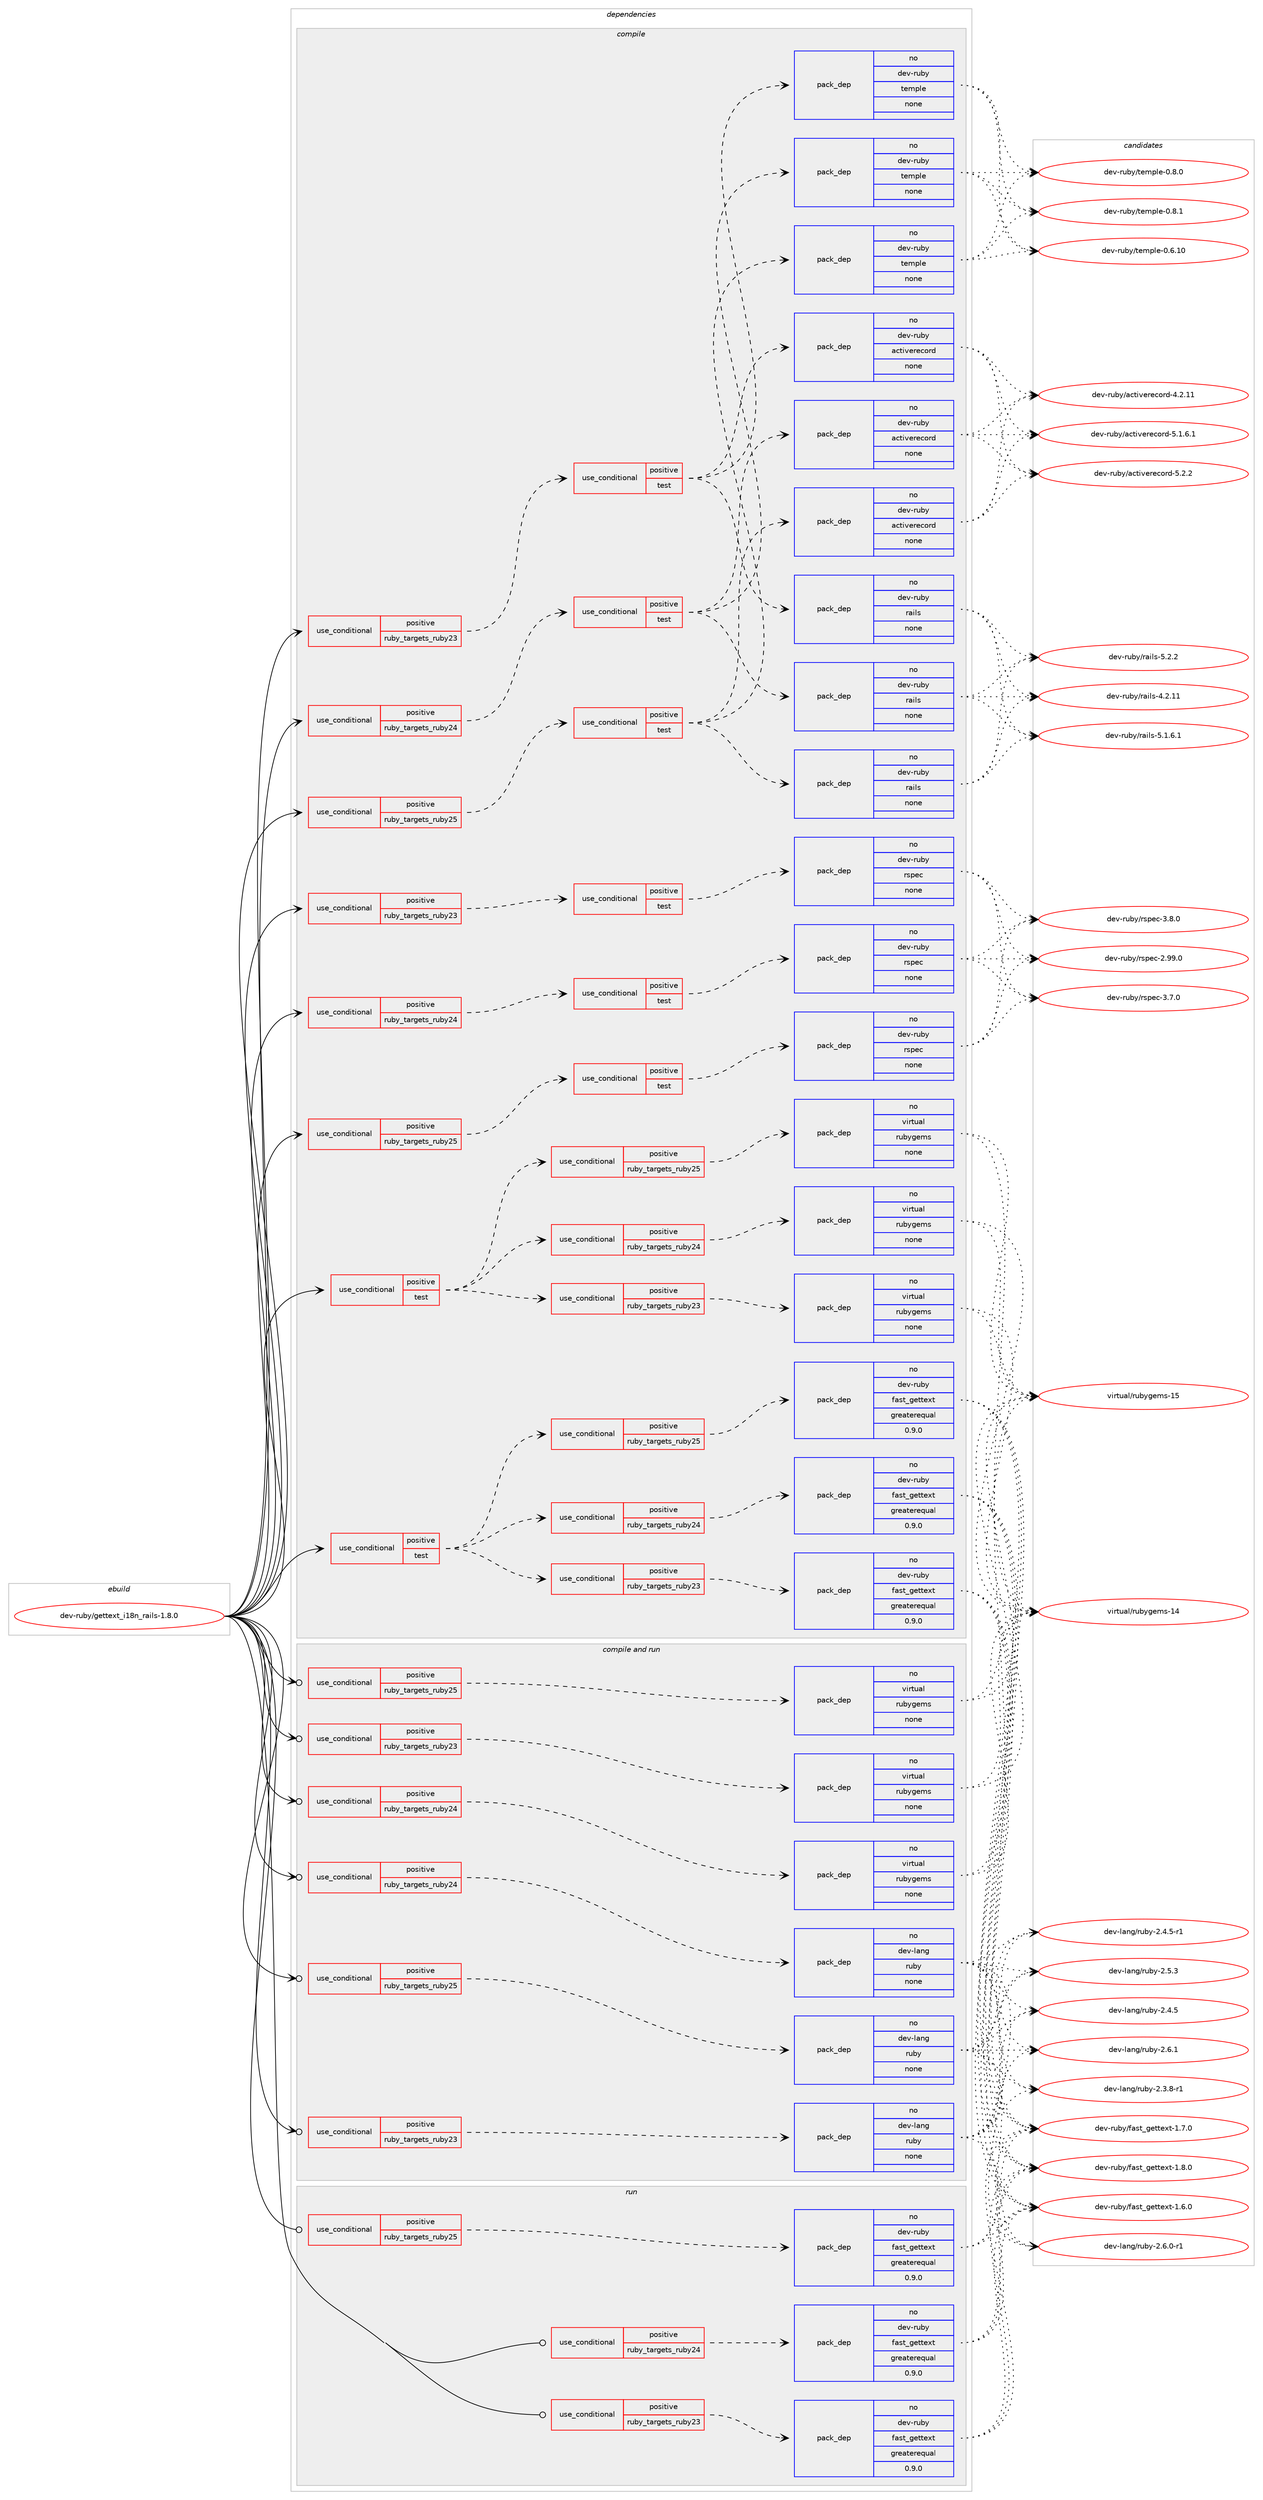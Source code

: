 digraph prolog {

# *************
# Graph options
# *************

newrank=true;
concentrate=true;
compound=true;
graph [rankdir=LR,fontname=Helvetica,fontsize=10,ranksep=1.5];#, ranksep=2.5, nodesep=0.2];
edge  [arrowhead=vee];
node  [fontname=Helvetica,fontsize=10];

# **********
# The ebuild
# **********

subgraph cluster_leftcol {
color=gray;
rank=same;
label=<<i>ebuild</i>>;
id [label="dev-ruby/gettext_i18n_rails-1.8.0", color=red, width=4, href="../dev-ruby/gettext_i18n_rails-1.8.0.svg"];
}

# ****************
# The dependencies
# ****************

subgraph cluster_midcol {
color=gray;
label=<<i>dependencies</i>>;
subgraph cluster_compile {
fillcolor="#eeeeee";
style=filled;
label=<<i>compile</i>>;
subgraph cond400701 {
dependency1495048 [label=<<TABLE BORDER="0" CELLBORDER="1" CELLSPACING="0" CELLPADDING="4"><TR><TD ROWSPAN="3" CELLPADDING="10">use_conditional</TD></TR><TR><TD>positive</TD></TR><TR><TD>ruby_targets_ruby23</TD></TR></TABLE>>, shape=none, color=red];
subgraph cond400702 {
dependency1495049 [label=<<TABLE BORDER="0" CELLBORDER="1" CELLSPACING="0" CELLPADDING="4"><TR><TD ROWSPAN="3" CELLPADDING="10">use_conditional</TD></TR><TR><TD>positive</TD></TR><TR><TD>test</TD></TR></TABLE>>, shape=none, color=red];
subgraph pack1070902 {
dependency1495050 [label=<<TABLE BORDER="0" CELLBORDER="1" CELLSPACING="0" CELLPADDING="4" WIDTH="220"><TR><TD ROWSPAN="6" CELLPADDING="30">pack_dep</TD></TR><TR><TD WIDTH="110">no</TD></TR><TR><TD>dev-ruby</TD></TR><TR><TD>rails</TD></TR><TR><TD>none</TD></TR><TR><TD></TD></TR></TABLE>>, shape=none, color=blue];
}
dependency1495049:e -> dependency1495050:w [weight=20,style="dashed",arrowhead="vee"];
subgraph pack1070903 {
dependency1495051 [label=<<TABLE BORDER="0" CELLBORDER="1" CELLSPACING="0" CELLPADDING="4" WIDTH="220"><TR><TD ROWSPAN="6" CELLPADDING="30">pack_dep</TD></TR><TR><TD WIDTH="110">no</TD></TR><TR><TD>dev-ruby</TD></TR><TR><TD>activerecord</TD></TR><TR><TD>none</TD></TR><TR><TD></TD></TR></TABLE>>, shape=none, color=blue];
}
dependency1495049:e -> dependency1495051:w [weight=20,style="dashed",arrowhead="vee"];
subgraph pack1070904 {
dependency1495052 [label=<<TABLE BORDER="0" CELLBORDER="1" CELLSPACING="0" CELLPADDING="4" WIDTH="220"><TR><TD ROWSPAN="6" CELLPADDING="30">pack_dep</TD></TR><TR><TD WIDTH="110">no</TD></TR><TR><TD>dev-ruby</TD></TR><TR><TD>temple</TD></TR><TR><TD>none</TD></TR><TR><TD></TD></TR></TABLE>>, shape=none, color=blue];
}
dependency1495049:e -> dependency1495052:w [weight=20,style="dashed",arrowhead="vee"];
}
dependency1495048:e -> dependency1495049:w [weight=20,style="dashed",arrowhead="vee"];
}
id:e -> dependency1495048:w [weight=20,style="solid",arrowhead="vee"];
subgraph cond400703 {
dependency1495053 [label=<<TABLE BORDER="0" CELLBORDER="1" CELLSPACING="0" CELLPADDING="4"><TR><TD ROWSPAN="3" CELLPADDING="10">use_conditional</TD></TR><TR><TD>positive</TD></TR><TR><TD>ruby_targets_ruby23</TD></TR></TABLE>>, shape=none, color=red];
subgraph cond400704 {
dependency1495054 [label=<<TABLE BORDER="0" CELLBORDER="1" CELLSPACING="0" CELLPADDING="4"><TR><TD ROWSPAN="3" CELLPADDING="10">use_conditional</TD></TR><TR><TD>positive</TD></TR><TR><TD>test</TD></TR></TABLE>>, shape=none, color=red];
subgraph pack1070905 {
dependency1495055 [label=<<TABLE BORDER="0" CELLBORDER="1" CELLSPACING="0" CELLPADDING="4" WIDTH="220"><TR><TD ROWSPAN="6" CELLPADDING="30">pack_dep</TD></TR><TR><TD WIDTH="110">no</TD></TR><TR><TD>dev-ruby</TD></TR><TR><TD>rspec</TD></TR><TR><TD>none</TD></TR><TR><TD></TD></TR></TABLE>>, shape=none, color=blue];
}
dependency1495054:e -> dependency1495055:w [weight=20,style="dashed",arrowhead="vee"];
}
dependency1495053:e -> dependency1495054:w [weight=20,style="dashed",arrowhead="vee"];
}
id:e -> dependency1495053:w [weight=20,style="solid",arrowhead="vee"];
subgraph cond400705 {
dependency1495056 [label=<<TABLE BORDER="0" CELLBORDER="1" CELLSPACING="0" CELLPADDING="4"><TR><TD ROWSPAN="3" CELLPADDING="10">use_conditional</TD></TR><TR><TD>positive</TD></TR><TR><TD>ruby_targets_ruby24</TD></TR></TABLE>>, shape=none, color=red];
subgraph cond400706 {
dependency1495057 [label=<<TABLE BORDER="0" CELLBORDER="1" CELLSPACING="0" CELLPADDING="4"><TR><TD ROWSPAN="3" CELLPADDING="10">use_conditional</TD></TR><TR><TD>positive</TD></TR><TR><TD>test</TD></TR></TABLE>>, shape=none, color=red];
subgraph pack1070906 {
dependency1495058 [label=<<TABLE BORDER="0" CELLBORDER="1" CELLSPACING="0" CELLPADDING="4" WIDTH="220"><TR><TD ROWSPAN="6" CELLPADDING="30">pack_dep</TD></TR><TR><TD WIDTH="110">no</TD></TR><TR><TD>dev-ruby</TD></TR><TR><TD>rails</TD></TR><TR><TD>none</TD></TR><TR><TD></TD></TR></TABLE>>, shape=none, color=blue];
}
dependency1495057:e -> dependency1495058:w [weight=20,style="dashed",arrowhead="vee"];
subgraph pack1070907 {
dependency1495059 [label=<<TABLE BORDER="0" CELLBORDER="1" CELLSPACING="0" CELLPADDING="4" WIDTH="220"><TR><TD ROWSPAN="6" CELLPADDING="30">pack_dep</TD></TR><TR><TD WIDTH="110">no</TD></TR><TR><TD>dev-ruby</TD></TR><TR><TD>activerecord</TD></TR><TR><TD>none</TD></TR><TR><TD></TD></TR></TABLE>>, shape=none, color=blue];
}
dependency1495057:e -> dependency1495059:w [weight=20,style="dashed",arrowhead="vee"];
subgraph pack1070908 {
dependency1495060 [label=<<TABLE BORDER="0" CELLBORDER="1" CELLSPACING="0" CELLPADDING="4" WIDTH="220"><TR><TD ROWSPAN="6" CELLPADDING="30">pack_dep</TD></TR><TR><TD WIDTH="110">no</TD></TR><TR><TD>dev-ruby</TD></TR><TR><TD>temple</TD></TR><TR><TD>none</TD></TR><TR><TD></TD></TR></TABLE>>, shape=none, color=blue];
}
dependency1495057:e -> dependency1495060:w [weight=20,style="dashed",arrowhead="vee"];
}
dependency1495056:e -> dependency1495057:w [weight=20,style="dashed",arrowhead="vee"];
}
id:e -> dependency1495056:w [weight=20,style="solid",arrowhead="vee"];
subgraph cond400707 {
dependency1495061 [label=<<TABLE BORDER="0" CELLBORDER="1" CELLSPACING="0" CELLPADDING="4"><TR><TD ROWSPAN="3" CELLPADDING="10">use_conditional</TD></TR><TR><TD>positive</TD></TR><TR><TD>ruby_targets_ruby24</TD></TR></TABLE>>, shape=none, color=red];
subgraph cond400708 {
dependency1495062 [label=<<TABLE BORDER="0" CELLBORDER="1" CELLSPACING="0" CELLPADDING="4"><TR><TD ROWSPAN="3" CELLPADDING="10">use_conditional</TD></TR><TR><TD>positive</TD></TR><TR><TD>test</TD></TR></TABLE>>, shape=none, color=red];
subgraph pack1070909 {
dependency1495063 [label=<<TABLE BORDER="0" CELLBORDER="1" CELLSPACING="0" CELLPADDING="4" WIDTH="220"><TR><TD ROWSPAN="6" CELLPADDING="30">pack_dep</TD></TR><TR><TD WIDTH="110">no</TD></TR><TR><TD>dev-ruby</TD></TR><TR><TD>rspec</TD></TR><TR><TD>none</TD></TR><TR><TD></TD></TR></TABLE>>, shape=none, color=blue];
}
dependency1495062:e -> dependency1495063:w [weight=20,style="dashed",arrowhead="vee"];
}
dependency1495061:e -> dependency1495062:w [weight=20,style="dashed",arrowhead="vee"];
}
id:e -> dependency1495061:w [weight=20,style="solid",arrowhead="vee"];
subgraph cond400709 {
dependency1495064 [label=<<TABLE BORDER="0" CELLBORDER="1" CELLSPACING="0" CELLPADDING="4"><TR><TD ROWSPAN="3" CELLPADDING="10">use_conditional</TD></TR><TR><TD>positive</TD></TR><TR><TD>ruby_targets_ruby25</TD></TR></TABLE>>, shape=none, color=red];
subgraph cond400710 {
dependency1495065 [label=<<TABLE BORDER="0" CELLBORDER="1" CELLSPACING="0" CELLPADDING="4"><TR><TD ROWSPAN="3" CELLPADDING="10">use_conditional</TD></TR><TR><TD>positive</TD></TR><TR><TD>test</TD></TR></TABLE>>, shape=none, color=red];
subgraph pack1070910 {
dependency1495066 [label=<<TABLE BORDER="0" CELLBORDER="1" CELLSPACING="0" CELLPADDING="4" WIDTH="220"><TR><TD ROWSPAN="6" CELLPADDING="30">pack_dep</TD></TR><TR><TD WIDTH="110">no</TD></TR><TR><TD>dev-ruby</TD></TR><TR><TD>rails</TD></TR><TR><TD>none</TD></TR><TR><TD></TD></TR></TABLE>>, shape=none, color=blue];
}
dependency1495065:e -> dependency1495066:w [weight=20,style="dashed",arrowhead="vee"];
subgraph pack1070911 {
dependency1495067 [label=<<TABLE BORDER="0" CELLBORDER="1" CELLSPACING="0" CELLPADDING="4" WIDTH="220"><TR><TD ROWSPAN="6" CELLPADDING="30">pack_dep</TD></TR><TR><TD WIDTH="110">no</TD></TR><TR><TD>dev-ruby</TD></TR><TR><TD>activerecord</TD></TR><TR><TD>none</TD></TR><TR><TD></TD></TR></TABLE>>, shape=none, color=blue];
}
dependency1495065:e -> dependency1495067:w [weight=20,style="dashed",arrowhead="vee"];
subgraph pack1070912 {
dependency1495068 [label=<<TABLE BORDER="0" CELLBORDER="1" CELLSPACING="0" CELLPADDING="4" WIDTH="220"><TR><TD ROWSPAN="6" CELLPADDING="30">pack_dep</TD></TR><TR><TD WIDTH="110">no</TD></TR><TR><TD>dev-ruby</TD></TR><TR><TD>temple</TD></TR><TR><TD>none</TD></TR><TR><TD></TD></TR></TABLE>>, shape=none, color=blue];
}
dependency1495065:e -> dependency1495068:w [weight=20,style="dashed",arrowhead="vee"];
}
dependency1495064:e -> dependency1495065:w [weight=20,style="dashed",arrowhead="vee"];
}
id:e -> dependency1495064:w [weight=20,style="solid",arrowhead="vee"];
subgraph cond400711 {
dependency1495069 [label=<<TABLE BORDER="0" CELLBORDER="1" CELLSPACING="0" CELLPADDING="4"><TR><TD ROWSPAN="3" CELLPADDING="10">use_conditional</TD></TR><TR><TD>positive</TD></TR><TR><TD>ruby_targets_ruby25</TD></TR></TABLE>>, shape=none, color=red];
subgraph cond400712 {
dependency1495070 [label=<<TABLE BORDER="0" CELLBORDER="1" CELLSPACING="0" CELLPADDING="4"><TR><TD ROWSPAN="3" CELLPADDING="10">use_conditional</TD></TR><TR><TD>positive</TD></TR><TR><TD>test</TD></TR></TABLE>>, shape=none, color=red];
subgraph pack1070913 {
dependency1495071 [label=<<TABLE BORDER="0" CELLBORDER="1" CELLSPACING="0" CELLPADDING="4" WIDTH="220"><TR><TD ROWSPAN="6" CELLPADDING="30">pack_dep</TD></TR><TR><TD WIDTH="110">no</TD></TR><TR><TD>dev-ruby</TD></TR><TR><TD>rspec</TD></TR><TR><TD>none</TD></TR><TR><TD></TD></TR></TABLE>>, shape=none, color=blue];
}
dependency1495070:e -> dependency1495071:w [weight=20,style="dashed",arrowhead="vee"];
}
dependency1495069:e -> dependency1495070:w [weight=20,style="dashed",arrowhead="vee"];
}
id:e -> dependency1495069:w [weight=20,style="solid",arrowhead="vee"];
subgraph cond400713 {
dependency1495072 [label=<<TABLE BORDER="0" CELLBORDER="1" CELLSPACING="0" CELLPADDING="4"><TR><TD ROWSPAN="3" CELLPADDING="10">use_conditional</TD></TR><TR><TD>positive</TD></TR><TR><TD>test</TD></TR></TABLE>>, shape=none, color=red];
subgraph cond400714 {
dependency1495073 [label=<<TABLE BORDER="0" CELLBORDER="1" CELLSPACING="0" CELLPADDING="4"><TR><TD ROWSPAN="3" CELLPADDING="10">use_conditional</TD></TR><TR><TD>positive</TD></TR><TR><TD>ruby_targets_ruby23</TD></TR></TABLE>>, shape=none, color=red];
subgraph pack1070914 {
dependency1495074 [label=<<TABLE BORDER="0" CELLBORDER="1" CELLSPACING="0" CELLPADDING="4" WIDTH="220"><TR><TD ROWSPAN="6" CELLPADDING="30">pack_dep</TD></TR><TR><TD WIDTH="110">no</TD></TR><TR><TD>dev-ruby</TD></TR><TR><TD>fast_gettext</TD></TR><TR><TD>greaterequal</TD></TR><TR><TD>0.9.0</TD></TR></TABLE>>, shape=none, color=blue];
}
dependency1495073:e -> dependency1495074:w [weight=20,style="dashed",arrowhead="vee"];
}
dependency1495072:e -> dependency1495073:w [weight=20,style="dashed",arrowhead="vee"];
subgraph cond400715 {
dependency1495075 [label=<<TABLE BORDER="0" CELLBORDER="1" CELLSPACING="0" CELLPADDING="4"><TR><TD ROWSPAN="3" CELLPADDING="10">use_conditional</TD></TR><TR><TD>positive</TD></TR><TR><TD>ruby_targets_ruby24</TD></TR></TABLE>>, shape=none, color=red];
subgraph pack1070915 {
dependency1495076 [label=<<TABLE BORDER="0" CELLBORDER="1" CELLSPACING="0" CELLPADDING="4" WIDTH="220"><TR><TD ROWSPAN="6" CELLPADDING="30">pack_dep</TD></TR><TR><TD WIDTH="110">no</TD></TR><TR><TD>dev-ruby</TD></TR><TR><TD>fast_gettext</TD></TR><TR><TD>greaterequal</TD></TR><TR><TD>0.9.0</TD></TR></TABLE>>, shape=none, color=blue];
}
dependency1495075:e -> dependency1495076:w [weight=20,style="dashed",arrowhead="vee"];
}
dependency1495072:e -> dependency1495075:w [weight=20,style="dashed",arrowhead="vee"];
subgraph cond400716 {
dependency1495077 [label=<<TABLE BORDER="0" CELLBORDER="1" CELLSPACING="0" CELLPADDING="4"><TR><TD ROWSPAN="3" CELLPADDING="10">use_conditional</TD></TR><TR><TD>positive</TD></TR><TR><TD>ruby_targets_ruby25</TD></TR></TABLE>>, shape=none, color=red];
subgraph pack1070916 {
dependency1495078 [label=<<TABLE BORDER="0" CELLBORDER="1" CELLSPACING="0" CELLPADDING="4" WIDTH="220"><TR><TD ROWSPAN="6" CELLPADDING="30">pack_dep</TD></TR><TR><TD WIDTH="110">no</TD></TR><TR><TD>dev-ruby</TD></TR><TR><TD>fast_gettext</TD></TR><TR><TD>greaterequal</TD></TR><TR><TD>0.9.0</TD></TR></TABLE>>, shape=none, color=blue];
}
dependency1495077:e -> dependency1495078:w [weight=20,style="dashed",arrowhead="vee"];
}
dependency1495072:e -> dependency1495077:w [weight=20,style="dashed",arrowhead="vee"];
}
id:e -> dependency1495072:w [weight=20,style="solid",arrowhead="vee"];
subgraph cond400717 {
dependency1495079 [label=<<TABLE BORDER="0" CELLBORDER="1" CELLSPACING="0" CELLPADDING="4"><TR><TD ROWSPAN="3" CELLPADDING="10">use_conditional</TD></TR><TR><TD>positive</TD></TR><TR><TD>test</TD></TR></TABLE>>, shape=none, color=red];
subgraph cond400718 {
dependency1495080 [label=<<TABLE BORDER="0" CELLBORDER="1" CELLSPACING="0" CELLPADDING="4"><TR><TD ROWSPAN="3" CELLPADDING="10">use_conditional</TD></TR><TR><TD>positive</TD></TR><TR><TD>ruby_targets_ruby23</TD></TR></TABLE>>, shape=none, color=red];
subgraph pack1070917 {
dependency1495081 [label=<<TABLE BORDER="0" CELLBORDER="1" CELLSPACING="0" CELLPADDING="4" WIDTH="220"><TR><TD ROWSPAN="6" CELLPADDING="30">pack_dep</TD></TR><TR><TD WIDTH="110">no</TD></TR><TR><TD>virtual</TD></TR><TR><TD>rubygems</TD></TR><TR><TD>none</TD></TR><TR><TD></TD></TR></TABLE>>, shape=none, color=blue];
}
dependency1495080:e -> dependency1495081:w [weight=20,style="dashed",arrowhead="vee"];
}
dependency1495079:e -> dependency1495080:w [weight=20,style="dashed",arrowhead="vee"];
subgraph cond400719 {
dependency1495082 [label=<<TABLE BORDER="0" CELLBORDER="1" CELLSPACING="0" CELLPADDING="4"><TR><TD ROWSPAN="3" CELLPADDING="10">use_conditional</TD></TR><TR><TD>positive</TD></TR><TR><TD>ruby_targets_ruby24</TD></TR></TABLE>>, shape=none, color=red];
subgraph pack1070918 {
dependency1495083 [label=<<TABLE BORDER="0" CELLBORDER="1" CELLSPACING="0" CELLPADDING="4" WIDTH="220"><TR><TD ROWSPAN="6" CELLPADDING="30">pack_dep</TD></TR><TR><TD WIDTH="110">no</TD></TR><TR><TD>virtual</TD></TR><TR><TD>rubygems</TD></TR><TR><TD>none</TD></TR><TR><TD></TD></TR></TABLE>>, shape=none, color=blue];
}
dependency1495082:e -> dependency1495083:w [weight=20,style="dashed",arrowhead="vee"];
}
dependency1495079:e -> dependency1495082:w [weight=20,style="dashed",arrowhead="vee"];
subgraph cond400720 {
dependency1495084 [label=<<TABLE BORDER="0" CELLBORDER="1" CELLSPACING="0" CELLPADDING="4"><TR><TD ROWSPAN="3" CELLPADDING="10">use_conditional</TD></TR><TR><TD>positive</TD></TR><TR><TD>ruby_targets_ruby25</TD></TR></TABLE>>, shape=none, color=red];
subgraph pack1070919 {
dependency1495085 [label=<<TABLE BORDER="0" CELLBORDER="1" CELLSPACING="0" CELLPADDING="4" WIDTH="220"><TR><TD ROWSPAN="6" CELLPADDING="30">pack_dep</TD></TR><TR><TD WIDTH="110">no</TD></TR><TR><TD>virtual</TD></TR><TR><TD>rubygems</TD></TR><TR><TD>none</TD></TR><TR><TD></TD></TR></TABLE>>, shape=none, color=blue];
}
dependency1495084:e -> dependency1495085:w [weight=20,style="dashed",arrowhead="vee"];
}
dependency1495079:e -> dependency1495084:w [weight=20,style="dashed",arrowhead="vee"];
}
id:e -> dependency1495079:w [weight=20,style="solid",arrowhead="vee"];
}
subgraph cluster_compileandrun {
fillcolor="#eeeeee";
style=filled;
label=<<i>compile and run</i>>;
subgraph cond400721 {
dependency1495086 [label=<<TABLE BORDER="0" CELLBORDER="1" CELLSPACING="0" CELLPADDING="4"><TR><TD ROWSPAN="3" CELLPADDING="10">use_conditional</TD></TR><TR><TD>positive</TD></TR><TR><TD>ruby_targets_ruby23</TD></TR></TABLE>>, shape=none, color=red];
subgraph pack1070920 {
dependency1495087 [label=<<TABLE BORDER="0" CELLBORDER="1" CELLSPACING="0" CELLPADDING="4" WIDTH="220"><TR><TD ROWSPAN="6" CELLPADDING="30">pack_dep</TD></TR><TR><TD WIDTH="110">no</TD></TR><TR><TD>dev-lang</TD></TR><TR><TD>ruby</TD></TR><TR><TD>none</TD></TR><TR><TD></TD></TR></TABLE>>, shape=none, color=blue];
}
dependency1495086:e -> dependency1495087:w [weight=20,style="dashed",arrowhead="vee"];
}
id:e -> dependency1495086:w [weight=20,style="solid",arrowhead="odotvee"];
subgraph cond400722 {
dependency1495088 [label=<<TABLE BORDER="0" CELLBORDER="1" CELLSPACING="0" CELLPADDING="4"><TR><TD ROWSPAN="3" CELLPADDING="10">use_conditional</TD></TR><TR><TD>positive</TD></TR><TR><TD>ruby_targets_ruby23</TD></TR></TABLE>>, shape=none, color=red];
subgraph pack1070921 {
dependency1495089 [label=<<TABLE BORDER="0" CELLBORDER="1" CELLSPACING="0" CELLPADDING="4" WIDTH="220"><TR><TD ROWSPAN="6" CELLPADDING="30">pack_dep</TD></TR><TR><TD WIDTH="110">no</TD></TR><TR><TD>virtual</TD></TR><TR><TD>rubygems</TD></TR><TR><TD>none</TD></TR><TR><TD></TD></TR></TABLE>>, shape=none, color=blue];
}
dependency1495088:e -> dependency1495089:w [weight=20,style="dashed",arrowhead="vee"];
}
id:e -> dependency1495088:w [weight=20,style="solid",arrowhead="odotvee"];
subgraph cond400723 {
dependency1495090 [label=<<TABLE BORDER="0" CELLBORDER="1" CELLSPACING="0" CELLPADDING="4"><TR><TD ROWSPAN="3" CELLPADDING="10">use_conditional</TD></TR><TR><TD>positive</TD></TR><TR><TD>ruby_targets_ruby24</TD></TR></TABLE>>, shape=none, color=red];
subgraph pack1070922 {
dependency1495091 [label=<<TABLE BORDER="0" CELLBORDER="1" CELLSPACING="0" CELLPADDING="4" WIDTH="220"><TR><TD ROWSPAN="6" CELLPADDING="30">pack_dep</TD></TR><TR><TD WIDTH="110">no</TD></TR><TR><TD>dev-lang</TD></TR><TR><TD>ruby</TD></TR><TR><TD>none</TD></TR><TR><TD></TD></TR></TABLE>>, shape=none, color=blue];
}
dependency1495090:e -> dependency1495091:w [weight=20,style="dashed",arrowhead="vee"];
}
id:e -> dependency1495090:w [weight=20,style="solid",arrowhead="odotvee"];
subgraph cond400724 {
dependency1495092 [label=<<TABLE BORDER="0" CELLBORDER="1" CELLSPACING="0" CELLPADDING="4"><TR><TD ROWSPAN="3" CELLPADDING="10">use_conditional</TD></TR><TR><TD>positive</TD></TR><TR><TD>ruby_targets_ruby24</TD></TR></TABLE>>, shape=none, color=red];
subgraph pack1070923 {
dependency1495093 [label=<<TABLE BORDER="0" CELLBORDER="1" CELLSPACING="0" CELLPADDING="4" WIDTH="220"><TR><TD ROWSPAN="6" CELLPADDING="30">pack_dep</TD></TR><TR><TD WIDTH="110">no</TD></TR><TR><TD>virtual</TD></TR><TR><TD>rubygems</TD></TR><TR><TD>none</TD></TR><TR><TD></TD></TR></TABLE>>, shape=none, color=blue];
}
dependency1495092:e -> dependency1495093:w [weight=20,style="dashed",arrowhead="vee"];
}
id:e -> dependency1495092:w [weight=20,style="solid",arrowhead="odotvee"];
subgraph cond400725 {
dependency1495094 [label=<<TABLE BORDER="0" CELLBORDER="1" CELLSPACING="0" CELLPADDING="4"><TR><TD ROWSPAN="3" CELLPADDING="10">use_conditional</TD></TR><TR><TD>positive</TD></TR><TR><TD>ruby_targets_ruby25</TD></TR></TABLE>>, shape=none, color=red];
subgraph pack1070924 {
dependency1495095 [label=<<TABLE BORDER="0" CELLBORDER="1" CELLSPACING="0" CELLPADDING="4" WIDTH="220"><TR><TD ROWSPAN="6" CELLPADDING="30">pack_dep</TD></TR><TR><TD WIDTH="110">no</TD></TR><TR><TD>dev-lang</TD></TR><TR><TD>ruby</TD></TR><TR><TD>none</TD></TR><TR><TD></TD></TR></TABLE>>, shape=none, color=blue];
}
dependency1495094:e -> dependency1495095:w [weight=20,style="dashed",arrowhead="vee"];
}
id:e -> dependency1495094:w [weight=20,style="solid",arrowhead="odotvee"];
subgraph cond400726 {
dependency1495096 [label=<<TABLE BORDER="0" CELLBORDER="1" CELLSPACING="0" CELLPADDING="4"><TR><TD ROWSPAN="3" CELLPADDING="10">use_conditional</TD></TR><TR><TD>positive</TD></TR><TR><TD>ruby_targets_ruby25</TD></TR></TABLE>>, shape=none, color=red];
subgraph pack1070925 {
dependency1495097 [label=<<TABLE BORDER="0" CELLBORDER="1" CELLSPACING="0" CELLPADDING="4" WIDTH="220"><TR><TD ROWSPAN="6" CELLPADDING="30">pack_dep</TD></TR><TR><TD WIDTH="110">no</TD></TR><TR><TD>virtual</TD></TR><TR><TD>rubygems</TD></TR><TR><TD>none</TD></TR><TR><TD></TD></TR></TABLE>>, shape=none, color=blue];
}
dependency1495096:e -> dependency1495097:w [weight=20,style="dashed",arrowhead="vee"];
}
id:e -> dependency1495096:w [weight=20,style="solid",arrowhead="odotvee"];
}
subgraph cluster_run {
fillcolor="#eeeeee";
style=filled;
label=<<i>run</i>>;
subgraph cond400727 {
dependency1495098 [label=<<TABLE BORDER="0" CELLBORDER="1" CELLSPACING="0" CELLPADDING="4"><TR><TD ROWSPAN="3" CELLPADDING="10">use_conditional</TD></TR><TR><TD>positive</TD></TR><TR><TD>ruby_targets_ruby23</TD></TR></TABLE>>, shape=none, color=red];
subgraph pack1070926 {
dependency1495099 [label=<<TABLE BORDER="0" CELLBORDER="1" CELLSPACING="0" CELLPADDING="4" WIDTH="220"><TR><TD ROWSPAN="6" CELLPADDING="30">pack_dep</TD></TR><TR><TD WIDTH="110">no</TD></TR><TR><TD>dev-ruby</TD></TR><TR><TD>fast_gettext</TD></TR><TR><TD>greaterequal</TD></TR><TR><TD>0.9.0</TD></TR></TABLE>>, shape=none, color=blue];
}
dependency1495098:e -> dependency1495099:w [weight=20,style="dashed",arrowhead="vee"];
}
id:e -> dependency1495098:w [weight=20,style="solid",arrowhead="odot"];
subgraph cond400728 {
dependency1495100 [label=<<TABLE BORDER="0" CELLBORDER="1" CELLSPACING="0" CELLPADDING="4"><TR><TD ROWSPAN="3" CELLPADDING="10">use_conditional</TD></TR><TR><TD>positive</TD></TR><TR><TD>ruby_targets_ruby24</TD></TR></TABLE>>, shape=none, color=red];
subgraph pack1070927 {
dependency1495101 [label=<<TABLE BORDER="0" CELLBORDER="1" CELLSPACING="0" CELLPADDING="4" WIDTH="220"><TR><TD ROWSPAN="6" CELLPADDING="30">pack_dep</TD></TR><TR><TD WIDTH="110">no</TD></TR><TR><TD>dev-ruby</TD></TR><TR><TD>fast_gettext</TD></TR><TR><TD>greaterequal</TD></TR><TR><TD>0.9.0</TD></TR></TABLE>>, shape=none, color=blue];
}
dependency1495100:e -> dependency1495101:w [weight=20,style="dashed",arrowhead="vee"];
}
id:e -> dependency1495100:w [weight=20,style="solid",arrowhead="odot"];
subgraph cond400729 {
dependency1495102 [label=<<TABLE BORDER="0" CELLBORDER="1" CELLSPACING="0" CELLPADDING="4"><TR><TD ROWSPAN="3" CELLPADDING="10">use_conditional</TD></TR><TR><TD>positive</TD></TR><TR><TD>ruby_targets_ruby25</TD></TR></TABLE>>, shape=none, color=red];
subgraph pack1070928 {
dependency1495103 [label=<<TABLE BORDER="0" CELLBORDER="1" CELLSPACING="0" CELLPADDING="4" WIDTH="220"><TR><TD ROWSPAN="6" CELLPADDING="30">pack_dep</TD></TR><TR><TD WIDTH="110">no</TD></TR><TR><TD>dev-ruby</TD></TR><TR><TD>fast_gettext</TD></TR><TR><TD>greaterequal</TD></TR><TR><TD>0.9.0</TD></TR></TABLE>>, shape=none, color=blue];
}
dependency1495102:e -> dependency1495103:w [weight=20,style="dashed",arrowhead="vee"];
}
id:e -> dependency1495102:w [weight=20,style="solid",arrowhead="odot"];
}
}

# **************
# The candidates
# **************

subgraph cluster_choices {
rank=same;
color=gray;
label=<<i>candidates</i>>;

subgraph choice1070902 {
color=black;
nodesep=1;
choice1001011184511411798121471149710510811545524650464949 [label="dev-ruby/rails-4.2.11", color=red, width=4,href="../dev-ruby/rails-4.2.11.svg"];
choice100101118451141179812147114971051081154553464946544649 [label="dev-ruby/rails-5.1.6.1", color=red, width=4,href="../dev-ruby/rails-5.1.6.1.svg"];
choice10010111845114117981214711497105108115455346504650 [label="dev-ruby/rails-5.2.2", color=red, width=4,href="../dev-ruby/rails-5.2.2.svg"];
dependency1495050:e -> choice1001011184511411798121471149710510811545524650464949:w [style=dotted,weight="100"];
dependency1495050:e -> choice100101118451141179812147114971051081154553464946544649:w [style=dotted,weight="100"];
dependency1495050:e -> choice10010111845114117981214711497105108115455346504650:w [style=dotted,weight="100"];
}
subgraph choice1070903 {
color=black;
nodesep=1;
choice10010111845114117981214797991161051181011141019911111410045524650464949 [label="dev-ruby/activerecord-4.2.11", color=red, width=4,href="../dev-ruby/activerecord-4.2.11.svg"];
choice1001011184511411798121479799116105118101114101991111141004553464946544649 [label="dev-ruby/activerecord-5.1.6.1", color=red, width=4,href="../dev-ruby/activerecord-5.1.6.1.svg"];
choice100101118451141179812147979911610511810111410199111114100455346504650 [label="dev-ruby/activerecord-5.2.2", color=red, width=4,href="../dev-ruby/activerecord-5.2.2.svg"];
dependency1495051:e -> choice10010111845114117981214797991161051181011141019911111410045524650464949:w [style=dotted,weight="100"];
dependency1495051:e -> choice1001011184511411798121479799116105118101114101991111141004553464946544649:w [style=dotted,weight="100"];
dependency1495051:e -> choice100101118451141179812147979911610511810111410199111114100455346504650:w [style=dotted,weight="100"];
}
subgraph choice1070904 {
color=black;
nodesep=1;
choice10010111845114117981214711610110911210810145484654464948 [label="dev-ruby/temple-0.6.10", color=red, width=4,href="../dev-ruby/temple-0.6.10.svg"];
choice100101118451141179812147116101109112108101454846564648 [label="dev-ruby/temple-0.8.0", color=red, width=4,href="../dev-ruby/temple-0.8.0.svg"];
choice100101118451141179812147116101109112108101454846564649 [label="dev-ruby/temple-0.8.1", color=red, width=4,href="../dev-ruby/temple-0.8.1.svg"];
dependency1495052:e -> choice10010111845114117981214711610110911210810145484654464948:w [style=dotted,weight="100"];
dependency1495052:e -> choice100101118451141179812147116101109112108101454846564648:w [style=dotted,weight="100"];
dependency1495052:e -> choice100101118451141179812147116101109112108101454846564649:w [style=dotted,weight="100"];
}
subgraph choice1070905 {
color=black;
nodesep=1;
choice1001011184511411798121471141151121019945504657574648 [label="dev-ruby/rspec-2.99.0", color=red, width=4,href="../dev-ruby/rspec-2.99.0.svg"];
choice10010111845114117981214711411511210199455146554648 [label="dev-ruby/rspec-3.7.0", color=red, width=4,href="../dev-ruby/rspec-3.7.0.svg"];
choice10010111845114117981214711411511210199455146564648 [label="dev-ruby/rspec-3.8.0", color=red, width=4,href="../dev-ruby/rspec-3.8.0.svg"];
dependency1495055:e -> choice1001011184511411798121471141151121019945504657574648:w [style=dotted,weight="100"];
dependency1495055:e -> choice10010111845114117981214711411511210199455146554648:w [style=dotted,weight="100"];
dependency1495055:e -> choice10010111845114117981214711411511210199455146564648:w [style=dotted,weight="100"];
}
subgraph choice1070906 {
color=black;
nodesep=1;
choice1001011184511411798121471149710510811545524650464949 [label="dev-ruby/rails-4.2.11", color=red, width=4,href="../dev-ruby/rails-4.2.11.svg"];
choice100101118451141179812147114971051081154553464946544649 [label="dev-ruby/rails-5.1.6.1", color=red, width=4,href="../dev-ruby/rails-5.1.6.1.svg"];
choice10010111845114117981214711497105108115455346504650 [label="dev-ruby/rails-5.2.2", color=red, width=4,href="../dev-ruby/rails-5.2.2.svg"];
dependency1495058:e -> choice1001011184511411798121471149710510811545524650464949:w [style=dotted,weight="100"];
dependency1495058:e -> choice100101118451141179812147114971051081154553464946544649:w [style=dotted,weight="100"];
dependency1495058:e -> choice10010111845114117981214711497105108115455346504650:w [style=dotted,weight="100"];
}
subgraph choice1070907 {
color=black;
nodesep=1;
choice10010111845114117981214797991161051181011141019911111410045524650464949 [label="dev-ruby/activerecord-4.2.11", color=red, width=4,href="../dev-ruby/activerecord-4.2.11.svg"];
choice1001011184511411798121479799116105118101114101991111141004553464946544649 [label="dev-ruby/activerecord-5.1.6.1", color=red, width=4,href="../dev-ruby/activerecord-5.1.6.1.svg"];
choice100101118451141179812147979911610511810111410199111114100455346504650 [label="dev-ruby/activerecord-5.2.2", color=red, width=4,href="../dev-ruby/activerecord-5.2.2.svg"];
dependency1495059:e -> choice10010111845114117981214797991161051181011141019911111410045524650464949:w [style=dotted,weight="100"];
dependency1495059:e -> choice1001011184511411798121479799116105118101114101991111141004553464946544649:w [style=dotted,weight="100"];
dependency1495059:e -> choice100101118451141179812147979911610511810111410199111114100455346504650:w [style=dotted,weight="100"];
}
subgraph choice1070908 {
color=black;
nodesep=1;
choice10010111845114117981214711610110911210810145484654464948 [label="dev-ruby/temple-0.6.10", color=red, width=4,href="../dev-ruby/temple-0.6.10.svg"];
choice100101118451141179812147116101109112108101454846564648 [label="dev-ruby/temple-0.8.0", color=red, width=4,href="../dev-ruby/temple-0.8.0.svg"];
choice100101118451141179812147116101109112108101454846564649 [label="dev-ruby/temple-0.8.1", color=red, width=4,href="../dev-ruby/temple-0.8.1.svg"];
dependency1495060:e -> choice10010111845114117981214711610110911210810145484654464948:w [style=dotted,weight="100"];
dependency1495060:e -> choice100101118451141179812147116101109112108101454846564648:w [style=dotted,weight="100"];
dependency1495060:e -> choice100101118451141179812147116101109112108101454846564649:w [style=dotted,weight="100"];
}
subgraph choice1070909 {
color=black;
nodesep=1;
choice1001011184511411798121471141151121019945504657574648 [label="dev-ruby/rspec-2.99.0", color=red, width=4,href="../dev-ruby/rspec-2.99.0.svg"];
choice10010111845114117981214711411511210199455146554648 [label="dev-ruby/rspec-3.7.0", color=red, width=4,href="../dev-ruby/rspec-3.7.0.svg"];
choice10010111845114117981214711411511210199455146564648 [label="dev-ruby/rspec-3.8.0", color=red, width=4,href="../dev-ruby/rspec-3.8.0.svg"];
dependency1495063:e -> choice1001011184511411798121471141151121019945504657574648:w [style=dotted,weight="100"];
dependency1495063:e -> choice10010111845114117981214711411511210199455146554648:w [style=dotted,weight="100"];
dependency1495063:e -> choice10010111845114117981214711411511210199455146564648:w [style=dotted,weight="100"];
}
subgraph choice1070910 {
color=black;
nodesep=1;
choice1001011184511411798121471149710510811545524650464949 [label="dev-ruby/rails-4.2.11", color=red, width=4,href="../dev-ruby/rails-4.2.11.svg"];
choice100101118451141179812147114971051081154553464946544649 [label="dev-ruby/rails-5.1.6.1", color=red, width=4,href="../dev-ruby/rails-5.1.6.1.svg"];
choice10010111845114117981214711497105108115455346504650 [label="dev-ruby/rails-5.2.2", color=red, width=4,href="../dev-ruby/rails-5.2.2.svg"];
dependency1495066:e -> choice1001011184511411798121471149710510811545524650464949:w [style=dotted,weight="100"];
dependency1495066:e -> choice100101118451141179812147114971051081154553464946544649:w [style=dotted,weight="100"];
dependency1495066:e -> choice10010111845114117981214711497105108115455346504650:w [style=dotted,weight="100"];
}
subgraph choice1070911 {
color=black;
nodesep=1;
choice10010111845114117981214797991161051181011141019911111410045524650464949 [label="dev-ruby/activerecord-4.2.11", color=red, width=4,href="../dev-ruby/activerecord-4.2.11.svg"];
choice1001011184511411798121479799116105118101114101991111141004553464946544649 [label="dev-ruby/activerecord-5.1.6.1", color=red, width=4,href="../dev-ruby/activerecord-5.1.6.1.svg"];
choice100101118451141179812147979911610511810111410199111114100455346504650 [label="dev-ruby/activerecord-5.2.2", color=red, width=4,href="../dev-ruby/activerecord-5.2.2.svg"];
dependency1495067:e -> choice10010111845114117981214797991161051181011141019911111410045524650464949:w [style=dotted,weight="100"];
dependency1495067:e -> choice1001011184511411798121479799116105118101114101991111141004553464946544649:w [style=dotted,weight="100"];
dependency1495067:e -> choice100101118451141179812147979911610511810111410199111114100455346504650:w [style=dotted,weight="100"];
}
subgraph choice1070912 {
color=black;
nodesep=1;
choice10010111845114117981214711610110911210810145484654464948 [label="dev-ruby/temple-0.6.10", color=red, width=4,href="../dev-ruby/temple-0.6.10.svg"];
choice100101118451141179812147116101109112108101454846564648 [label="dev-ruby/temple-0.8.0", color=red, width=4,href="../dev-ruby/temple-0.8.0.svg"];
choice100101118451141179812147116101109112108101454846564649 [label="dev-ruby/temple-0.8.1", color=red, width=4,href="../dev-ruby/temple-0.8.1.svg"];
dependency1495068:e -> choice10010111845114117981214711610110911210810145484654464948:w [style=dotted,weight="100"];
dependency1495068:e -> choice100101118451141179812147116101109112108101454846564648:w [style=dotted,weight="100"];
dependency1495068:e -> choice100101118451141179812147116101109112108101454846564649:w [style=dotted,weight="100"];
}
subgraph choice1070913 {
color=black;
nodesep=1;
choice1001011184511411798121471141151121019945504657574648 [label="dev-ruby/rspec-2.99.0", color=red, width=4,href="../dev-ruby/rspec-2.99.0.svg"];
choice10010111845114117981214711411511210199455146554648 [label="dev-ruby/rspec-3.7.0", color=red, width=4,href="../dev-ruby/rspec-3.7.0.svg"];
choice10010111845114117981214711411511210199455146564648 [label="dev-ruby/rspec-3.8.0", color=red, width=4,href="../dev-ruby/rspec-3.8.0.svg"];
dependency1495071:e -> choice1001011184511411798121471141151121019945504657574648:w [style=dotted,weight="100"];
dependency1495071:e -> choice10010111845114117981214711411511210199455146554648:w [style=dotted,weight="100"];
dependency1495071:e -> choice10010111845114117981214711411511210199455146564648:w [style=dotted,weight="100"];
}
subgraph choice1070914 {
color=black;
nodesep=1;
choice1001011184511411798121471029711511695103101116116101120116454946544648 [label="dev-ruby/fast_gettext-1.6.0", color=red, width=4,href="../dev-ruby/fast_gettext-1.6.0.svg"];
choice1001011184511411798121471029711511695103101116116101120116454946554648 [label="dev-ruby/fast_gettext-1.7.0", color=red, width=4,href="../dev-ruby/fast_gettext-1.7.0.svg"];
choice1001011184511411798121471029711511695103101116116101120116454946564648 [label="dev-ruby/fast_gettext-1.8.0", color=red, width=4,href="../dev-ruby/fast_gettext-1.8.0.svg"];
dependency1495074:e -> choice1001011184511411798121471029711511695103101116116101120116454946544648:w [style=dotted,weight="100"];
dependency1495074:e -> choice1001011184511411798121471029711511695103101116116101120116454946554648:w [style=dotted,weight="100"];
dependency1495074:e -> choice1001011184511411798121471029711511695103101116116101120116454946564648:w [style=dotted,weight="100"];
}
subgraph choice1070915 {
color=black;
nodesep=1;
choice1001011184511411798121471029711511695103101116116101120116454946544648 [label="dev-ruby/fast_gettext-1.6.0", color=red, width=4,href="../dev-ruby/fast_gettext-1.6.0.svg"];
choice1001011184511411798121471029711511695103101116116101120116454946554648 [label="dev-ruby/fast_gettext-1.7.0", color=red, width=4,href="../dev-ruby/fast_gettext-1.7.0.svg"];
choice1001011184511411798121471029711511695103101116116101120116454946564648 [label="dev-ruby/fast_gettext-1.8.0", color=red, width=4,href="../dev-ruby/fast_gettext-1.8.0.svg"];
dependency1495076:e -> choice1001011184511411798121471029711511695103101116116101120116454946544648:w [style=dotted,weight="100"];
dependency1495076:e -> choice1001011184511411798121471029711511695103101116116101120116454946554648:w [style=dotted,weight="100"];
dependency1495076:e -> choice1001011184511411798121471029711511695103101116116101120116454946564648:w [style=dotted,weight="100"];
}
subgraph choice1070916 {
color=black;
nodesep=1;
choice1001011184511411798121471029711511695103101116116101120116454946544648 [label="dev-ruby/fast_gettext-1.6.0", color=red, width=4,href="../dev-ruby/fast_gettext-1.6.0.svg"];
choice1001011184511411798121471029711511695103101116116101120116454946554648 [label="dev-ruby/fast_gettext-1.7.0", color=red, width=4,href="../dev-ruby/fast_gettext-1.7.0.svg"];
choice1001011184511411798121471029711511695103101116116101120116454946564648 [label="dev-ruby/fast_gettext-1.8.0", color=red, width=4,href="../dev-ruby/fast_gettext-1.8.0.svg"];
dependency1495078:e -> choice1001011184511411798121471029711511695103101116116101120116454946544648:w [style=dotted,weight="100"];
dependency1495078:e -> choice1001011184511411798121471029711511695103101116116101120116454946554648:w [style=dotted,weight="100"];
dependency1495078:e -> choice1001011184511411798121471029711511695103101116116101120116454946564648:w [style=dotted,weight="100"];
}
subgraph choice1070917 {
color=black;
nodesep=1;
choice118105114116117971084711411798121103101109115454952 [label="virtual/rubygems-14", color=red, width=4,href="../virtual/rubygems-14.svg"];
choice118105114116117971084711411798121103101109115454953 [label="virtual/rubygems-15", color=red, width=4,href="../virtual/rubygems-15.svg"];
dependency1495081:e -> choice118105114116117971084711411798121103101109115454952:w [style=dotted,weight="100"];
dependency1495081:e -> choice118105114116117971084711411798121103101109115454953:w [style=dotted,weight="100"];
}
subgraph choice1070918 {
color=black;
nodesep=1;
choice118105114116117971084711411798121103101109115454952 [label="virtual/rubygems-14", color=red, width=4,href="../virtual/rubygems-14.svg"];
choice118105114116117971084711411798121103101109115454953 [label="virtual/rubygems-15", color=red, width=4,href="../virtual/rubygems-15.svg"];
dependency1495083:e -> choice118105114116117971084711411798121103101109115454952:w [style=dotted,weight="100"];
dependency1495083:e -> choice118105114116117971084711411798121103101109115454953:w [style=dotted,weight="100"];
}
subgraph choice1070919 {
color=black;
nodesep=1;
choice118105114116117971084711411798121103101109115454952 [label="virtual/rubygems-14", color=red, width=4,href="../virtual/rubygems-14.svg"];
choice118105114116117971084711411798121103101109115454953 [label="virtual/rubygems-15", color=red, width=4,href="../virtual/rubygems-15.svg"];
dependency1495085:e -> choice118105114116117971084711411798121103101109115454952:w [style=dotted,weight="100"];
dependency1495085:e -> choice118105114116117971084711411798121103101109115454953:w [style=dotted,weight="100"];
}
subgraph choice1070920 {
color=black;
nodesep=1;
choice100101118451089711010347114117981214550465146564511449 [label="dev-lang/ruby-2.3.8-r1", color=red, width=4,href="../dev-lang/ruby-2.3.8-r1.svg"];
choice10010111845108971101034711411798121455046524653 [label="dev-lang/ruby-2.4.5", color=red, width=4,href="../dev-lang/ruby-2.4.5.svg"];
choice100101118451089711010347114117981214550465246534511449 [label="dev-lang/ruby-2.4.5-r1", color=red, width=4,href="../dev-lang/ruby-2.4.5-r1.svg"];
choice10010111845108971101034711411798121455046534651 [label="dev-lang/ruby-2.5.3", color=red, width=4,href="../dev-lang/ruby-2.5.3.svg"];
choice100101118451089711010347114117981214550465446484511449 [label="dev-lang/ruby-2.6.0-r1", color=red, width=4,href="../dev-lang/ruby-2.6.0-r1.svg"];
choice10010111845108971101034711411798121455046544649 [label="dev-lang/ruby-2.6.1", color=red, width=4,href="../dev-lang/ruby-2.6.1.svg"];
dependency1495087:e -> choice100101118451089711010347114117981214550465146564511449:w [style=dotted,weight="100"];
dependency1495087:e -> choice10010111845108971101034711411798121455046524653:w [style=dotted,weight="100"];
dependency1495087:e -> choice100101118451089711010347114117981214550465246534511449:w [style=dotted,weight="100"];
dependency1495087:e -> choice10010111845108971101034711411798121455046534651:w [style=dotted,weight="100"];
dependency1495087:e -> choice100101118451089711010347114117981214550465446484511449:w [style=dotted,weight="100"];
dependency1495087:e -> choice10010111845108971101034711411798121455046544649:w [style=dotted,weight="100"];
}
subgraph choice1070921 {
color=black;
nodesep=1;
choice118105114116117971084711411798121103101109115454952 [label="virtual/rubygems-14", color=red, width=4,href="../virtual/rubygems-14.svg"];
choice118105114116117971084711411798121103101109115454953 [label="virtual/rubygems-15", color=red, width=4,href="../virtual/rubygems-15.svg"];
dependency1495089:e -> choice118105114116117971084711411798121103101109115454952:w [style=dotted,weight="100"];
dependency1495089:e -> choice118105114116117971084711411798121103101109115454953:w [style=dotted,weight="100"];
}
subgraph choice1070922 {
color=black;
nodesep=1;
choice100101118451089711010347114117981214550465146564511449 [label="dev-lang/ruby-2.3.8-r1", color=red, width=4,href="../dev-lang/ruby-2.3.8-r1.svg"];
choice10010111845108971101034711411798121455046524653 [label="dev-lang/ruby-2.4.5", color=red, width=4,href="../dev-lang/ruby-2.4.5.svg"];
choice100101118451089711010347114117981214550465246534511449 [label="dev-lang/ruby-2.4.5-r1", color=red, width=4,href="../dev-lang/ruby-2.4.5-r1.svg"];
choice10010111845108971101034711411798121455046534651 [label="dev-lang/ruby-2.5.3", color=red, width=4,href="../dev-lang/ruby-2.5.3.svg"];
choice100101118451089711010347114117981214550465446484511449 [label="dev-lang/ruby-2.6.0-r1", color=red, width=4,href="../dev-lang/ruby-2.6.0-r1.svg"];
choice10010111845108971101034711411798121455046544649 [label="dev-lang/ruby-2.6.1", color=red, width=4,href="../dev-lang/ruby-2.6.1.svg"];
dependency1495091:e -> choice100101118451089711010347114117981214550465146564511449:w [style=dotted,weight="100"];
dependency1495091:e -> choice10010111845108971101034711411798121455046524653:w [style=dotted,weight="100"];
dependency1495091:e -> choice100101118451089711010347114117981214550465246534511449:w [style=dotted,weight="100"];
dependency1495091:e -> choice10010111845108971101034711411798121455046534651:w [style=dotted,weight="100"];
dependency1495091:e -> choice100101118451089711010347114117981214550465446484511449:w [style=dotted,weight="100"];
dependency1495091:e -> choice10010111845108971101034711411798121455046544649:w [style=dotted,weight="100"];
}
subgraph choice1070923 {
color=black;
nodesep=1;
choice118105114116117971084711411798121103101109115454952 [label="virtual/rubygems-14", color=red, width=4,href="../virtual/rubygems-14.svg"];
choice118105114116117971084711411798121103101109115454953 [label="virtual/rubygems-15", color=red, width=4,href="../virtual/rubygems-15.svg"];
dependency1495093:e -> choice118105114116117971084711411798121103101109115454952:w [style=dotted,weight="100"];
dependency1495093:e -> choice118105114116117971084711411798121103101109115454953:w [style=dotted,weight="100"];
}
subgraph choice1070924 {
color=black;
nodesep=1;
choice100101118451089711010347114117981214550465146564511449 [label="dev-lang/ruby-2.3.8-r1", color=red, width=4,href="../dev-lang/ruby-2.3.8-r1.svg"];
choice10010111845108971101034711411798121455046524653 [label="dev-lang/ruby-2.4.5", color=red, width=4,href="../dev-lang/ruby-2.4.5.svg"];
choice100101118451089711010347114117981214550465246534511449 [label="dev-lang/ruby-2.4.5-r1", color=red, width=4,href="../dev-lang/ruby-2.4.5-r1.svg"];
choice10010111845108971101034711411798121455046534651 [label="dev-lang/ruby-2.5.3", color=red, width=4,href="../dev-lang/ruby-2.5.3.svg"];
choice100101118451089711010347114117981214550465446484511449 [label="dev-lang/ruby-2.6.0-r1", color=red, width=4,href="../dev-lang/ruby-2.6.0-r1.svg"];
choice10010111845108971101034711411798121455046544649 [label="dev-lang/ruby-2.6.1", color=red, width=4,href="../dev-lang/ruby-2.6.1.svg"];
dependency1495095:e -> choice100101118451089711010347114117981214550465146564511449:w [style=dotted,weight="100"];
dependency1495095:e -> choice10010111845108971101034711411798121455046524653:w [style=dotted,weight="100"];
dependency1495095:e -> choice100101118451089711010347114117981214550465246534511449:w [style=dotted,weight="100"];
dependency1495095:e -> choice10010111845108971101034711411798121455046534651:w [style=dotted,weight="100"];
dependency1495095:e -> choice100101118451089711010347114117981214550465446484511449:w [style=dotted,weight="100"];
dependency1495095:e -> choice10010111845108971101034711411798121455046544649:w [style=dotted,weight="100"];
}
subgraph choice1070925 {
color=black;
nodesep=1;
choice118105114116117971084711411798121103101109115454952 [label="virtual/rubygems-14", color=red, width=4,href="../virtual/rubygems-14.svg"];
choice118105114116117971084711411798121103101109115454953 [label="virtual/rubygems-15", color=red, width=4,href="../virtual/rubygems-15.svg"];
dependency1495097:e -> choice118105114116117971084711411798121103101109115454952:w [style=dotted,weight="100"];
dependency1495097:e -> choice118105114116117971084711411798121103101109115454953:w [style=dotted,weight="100"];
}
subgraph choice1070926 {
color=black;
nodesep=1;
choice1001011184511411798121471029711511695103101116116101120116454946544648 [label="dev-ruby/fast_gettext-1.6.0", color=red, width=4,href="../dev-ruby/fast_gettext-1.6.0.svg"];
choice1001011184511411798121471029711511695103101116116101120116454946554648 [label="dev-ruby/fast_gettext-1.7.0", color=red, width=4,href="../dev-ruby/fast_gettext-1.7.0.svg"];
choice1001011184511411798121471029711511695103101116116101120116454946564648 [label="dev-ruby/fast_gettext-1.8.0", color=red, width=4,href="../dev-ruby/fast_gettext-1.8.0.svg"];
dependency1495099:e -> choice1001011184511411798121471029711511695103101116116101120116454946544648:w [style=dotted,weight="100"];
dependency1495099:e -> choice1001011184511411798121471029711511695103101116116101120116454946554648:w [style=dotted,weight="100"];
dependency1495099:e -> choice1001011184511411798121471029711511695103101116116101120116454946564648:w [style=dotted,weight="100"];
}
subgraph choice1070927 {
color=black;
nodesep=1;
choice1001011184511411798121471029711511695103101116116101120116454946544648 [label="dev-ruby/fast_gettext-1.6.0", color=red, width=4,href="../dev-ruby/fast_gettext-1.6.0.svg"];
choice1001011184511411798121471029711511695103101116116101120116454946554648 [label="dev-ruby/fast_gettext-1.7.0", color=red, width=4,href="../dev-ruby/fast_gettext-1.7.0.svg"];
choice1001011184511411798121471029711511695103101116116101120116454946564648 [label="dev-ruby/fast_gettext-1.8.0", color=red, width=4,href="../dev-ruby/fast_gettext-1.8.0.svg"];
dependency1495101:e -> choice1001011184511411798121471029711511695103101116116101120116454946544648:w [style=dotted,weight="100"];
dependency1495101:e -> choice1001011184511411798121471029711511695103101116116101120116454946554648:w [style=dotted,weight="100"];
dependency1495101:e -> choice1001011184511411798121471029711511695103101116116101120116454946564648:w [style=dotted,weight="100"];
}
subgraph choice1070928 {
color=black;
nodesep=1;
choice1001011184511411798121471029711511695103101116116101120116454946544648 [label="dev-ruby/fast_gettext-1.6.0", color=red, width=4,href="../dev-ruby/fast_gettext-1.6.0.svg"];
choice1001011184511411798121471029711511695103101116116101120116454946554648 [label="dev-ruby/fast_gettext-1.7.0", color=red, width=4,href="../dev-ruby/fast_gettext-1.7.0.svg"];
choice1001011184511411798121471029711511695103101116116101120116454946564648 [label="dev-ruby/fast_gettext-1.8.0", color=red, width=4,href="../dev-ruby/fast_gettext-1.8.0.svg"];
dependency1495103:e -> choice1001011184511411798121471029711511695103101116116101120116454946544648:w [style=dotted,weight="100"];
dependency1495103:e -> choice1001011184511411798121471029711511695103101116116101120116454946554648:w [style=dotted,weight="100"];
dependency1495103:e -> choice1001011184511411798121471029711511695103101116116101120116454946564648:w [style=dotted,weight="100"];
}
}

}
